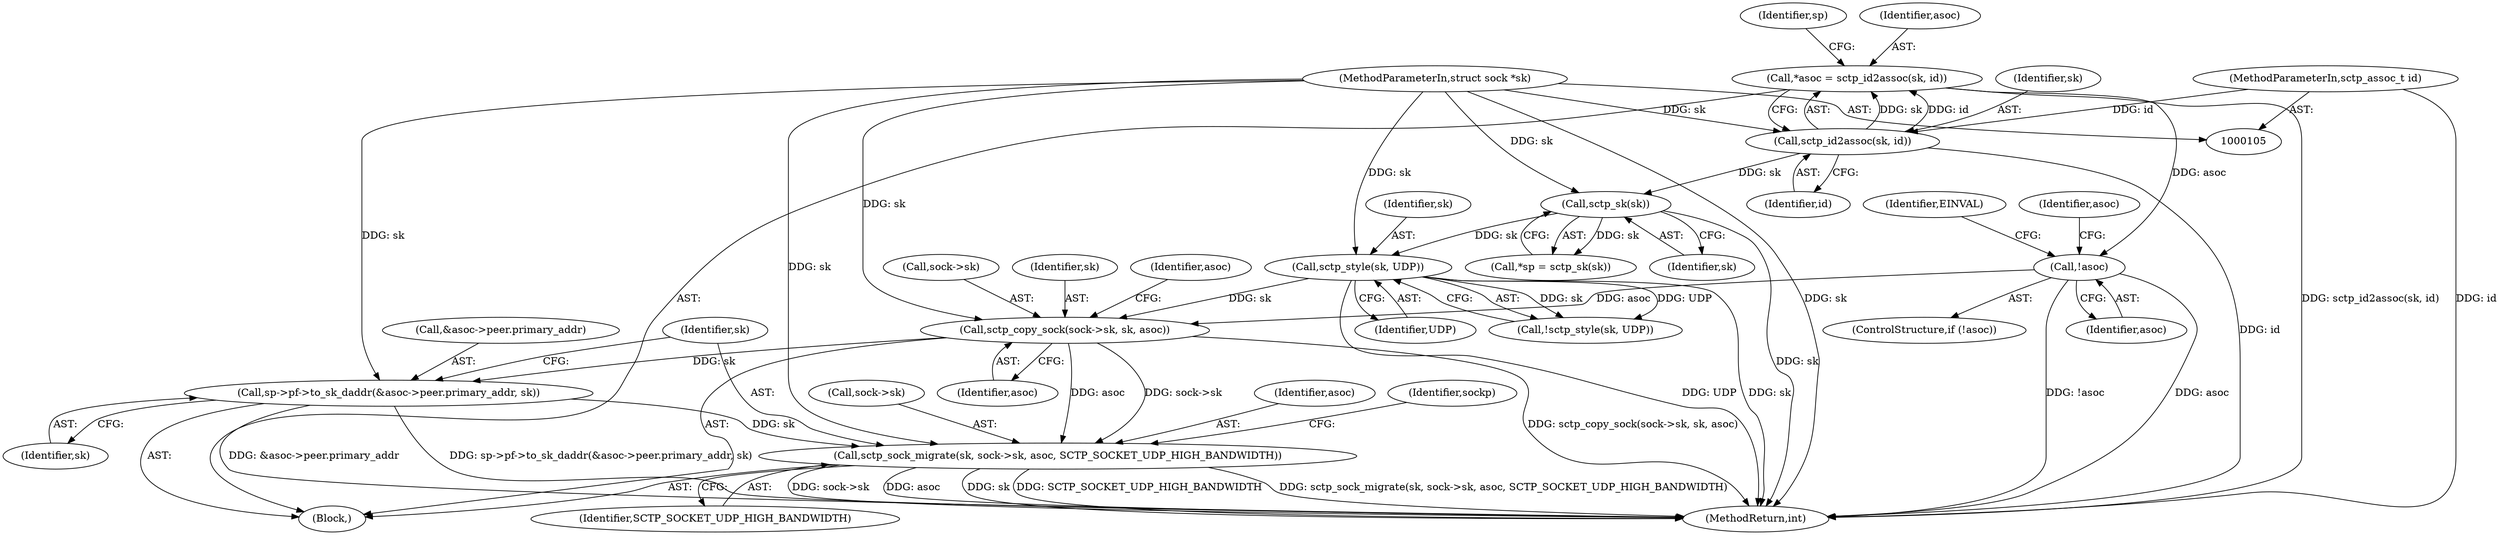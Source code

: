 digraph "0_linux_dfcb9f4f99f1e9a49e43398a7bfbf56927544af1@API" {
"1000165" [label="(Call,sctp_copy_sock(sock->sk, sk, asoc))"];
"1000143" [label="(Call,sctp_style(sk, UDP))"];
"1000119" [label="(Call,sctp_sk(sk))"];
"1000113" [label="(Call,sctp_id2assoc(sk, id))"];
"1000106" [label="(MethodParameterIn,struct sock *sk)"];
"1000107" [label="(MethodParameterIn,sctp_assoc_t id)"];
"1000127" [label="(Call,!asoc)"];
"1000111" [label="(Call,*asoc = sctp_id2assoc(sk, id))"];
"1000171" [label="(Call,sp->pf->to_sk_daddr(&asoc->peer.primary_addr, sk))"];
"1000179" [label="(Call,sctp_sock_migrate(sk, sock->sk, asoc, SCTP_SOCKET_UDP_HIGH_BANDWIDTH))"];
"1000131" [label="(Identifier,EINVAL)"];
"1000145" [label="(Identifier,UDP)"];
"1000179" [label="(Call,sctp_sock_migrate(sk, sock->sk, asoc, SCTP_SOCKET_UDP_HIGH_BANDWIDTH))"];
"1000169" [label="(Identifier,sk)"];
"1000117" [label="(Call,*sp = sctp_sk(sk))"];
"1000111" [label="(Call,*asoc = sctp_id2assoc(sk, id))"];
"1000172" [label="(Call,&asoc->peer.primary_addr)"];
"1000143" [label="(Call,sctp_style(sk, UDP))"];
"1000118" [label="(Identifier,sp)"];
"1000175" [label="(Identifier,asoc)"];
"1000120" [label="(Identifier,sk)"];
"1000106" [label="(MethodParameterIn,struct sock *sk)"];
"1000171" [label="(Call,sp->pf->to_sk_daddr(&asoc->peer.primary_addr, sk))"];
"1000115" [label="(Identifier,id)"];
"1000136" [label="(Identifier,asoc)"];
"1000181" [label="(Call,sock->sk)"];
"1000127" [label="(Call,!asoc)"];
"1000165" [label="(Call,sctp_copy_sock(sock->sk, sk, asoc))"];
"1000166" [label="(Call,sock->sk)"];
"1000188" [label="(Identifier,sockp)"];
"1000128" [label="(Identifier,asoc)"];
"1000126" [label="(ControlStructure,if (!asoc))"];
"1000114" [label="(Identifier,sk)"];
"1000109" [label="(Block,)"];
"1000185" [label="(Identifier,SCTP_SOCKET_UDP_HIGH_BANDWIDTH)"];
"1000113" [label="(Call,sctp_id2assoc(sk, id))"];
"1000192" [label="(MethodReturn,int)"];
"1000170" [label="(Identifier,asoc)"];
"1000144" [label="(Identifier,sk)"];
"1000180" [label="(Identifier,sk)"];
"1000119" [label="(Call,sctp_sk(sk))"];
"1000112" [label="(Identifier,asoc)"];
"1000178" [label="(Identifier,sk)"];
"1000142" [label="(Call,!sctp_style(sk, UDP))"];
"1000107" [label="(MethodParameterIn,sctp_assoc_t id)"];
"1000184" [label="(Identifier,asoc)"];
"1000165" -> "1000109"  [label="AST: "];
"1000165" -> "1000170"  [label="CFG: "];
"1000166" -> "1000165"  [label="AST: "];
"1000169" -> "1000165"  [label="AST: "];
"1000170" -> "1000165"  [label="AST: "];
"1000175" -> "1000165"  [label="CFG: "];
"1000165" -> "1000192"  [label="DDG: sctp_copy_sock(sock->sk, sk, asoc)"];
"1000143" -> "1000165"  [label="DDG: sk"];
"1000106" -> "1000165"  [label="DDG: sk"];
"1000127" -> "1000165"  [label="DDG: asoc"];
"1000165" -> "1000171"  [label="DDG: sk"];
"1000165" -> "1000179"  [label="DDG: sock->sk"];
"1000165" -> "1000179"  [label="DDG: asoc"];
"1000143" -> "1000142"  [label="AST: "];
"1000143" -> "1000145"  [label="CFG: "];
"1000144" -> "1000143"  [label="AST: "];
"1000145" -> "1000143"  [label="AST: "];
"1000142" -> "1000143"  [label="CFG: "];
"1000143" -> "1000192"  [label="DDG: sk"];
"1000143" -> "1000192"  [label="DDG: UDP"];
"1000143" -> "1000142"  [label="DDG: sk"];
"1000143" -> "1000142"  [label="DDG: UDP"];
"1000119" -> "1000143"  [label="DDG: sk"];
"1000106" -> "1000143"  [label="DDG: sk"];
"1000119" -> "1000117"  [label="AST: "];
"1000119" -> "1000120"  [label="CFG: "];
"1000120" -> "1000119"  [label="AST: "];
"1000117" -> "1000119"  [label="CFG: "];
"1000119" -> "1000192"  [label="DDG: sk"];
"1000119" -> "1000117"  [label="DDG: sk"];
"1000113" -> "1000119"  [label="DDG: sk"];
"1000106" -> "1000119"  [label="DDG: sk"];
"1000113" -> "1000111"  [label="AST: "];
"1000113" -> "1000115"  [label="CFG: "];
"1000114" -> "1000113"  [label="AST: "];
"1000115" -> "1000113"  [label="AST: "];
"1000111" -> "1000113"  [label="CFG: "];
"1000113" -> "1000192"  [label="DDG: id"];
"1000113" -> "1000111"  [label="DDG: sk"];
"1000113" -> "1000111"  [label="DDG: id"];
"1000106" -> "1000113"  [label="DDG: sk"];
"1000107" -> "1000113"  [label="DDG: id"];
"1000106" -> "1000105"  [label="AST: "];
"1000106" -> "1000192"  [label="DDG: sk"];
"1000106" -> "1000171"  [label="DDG: sk"];
"1000106" -> "1000179"  [label="DDG: sk"];
"1000107" -> "1000105"  [label="AST: "];
"1000107" -> "1000192"  [label="DDG: id"];
"1000127" -> "1000126"  [label="AST: "];
"1000127" -> "1000128"  [label="CFG: "];
"1000128" -> "1000127"  [label="AST: "];
"1000131" -> "1000127"  [label="CFG: "];
"1000136" -> "1000127"  [label="CFG: "];
"1000127" -> "1000192"  [label="DDG: !asoc"];
"1000127" -> "1000192"  [label="DDG: asoc"];
"1000111" -> "1000127"  [label="DDG: asoc"];
"1000111" -> "1000109"  [label="AST: "];
"1000112" -> "1000111"  [label="AST: "];
"1000118" -> "1000111"  [label="CFG: "];
"1000111" -> "1000192"  [label="DDG: sctp_id2assoc(sk, id)"];
"1000171" -> "1000109"  [label="AST: "];
"1000171" -> "1000178"  [label="CFG: "];
"1000172" -> "1000171"  [label="AST: "];
"1000178" -> "1000171"  [label="AST: "];
"1000180" -> "1000171"  [label="CFG: "];
"1000171" -> "1000192"  [label="DDG: &asoc->peer.primary_addr"];
"1000171" -> "1000192"  [label="DDG: sp->pf->to_sk_daddr(&asoc->peer.primary_addr, sk)"];
"1000171" -> "1000179"  [label="DDG: sk"];
"1000179" -> "1000109"  [label="AST: "];
"1000179" -> "1000185"  [label="CFG: "];
"1000180" -> "1000179"  [label="AST: "];
"1000181" -> "1000179"  [label="AST: "];
"1000184" -> "1000179"  [label="AST: "];
"1000185" -> "1000179"  [label="AST: "];
"1000188" -> "1000179"  [label="CFG: "];
"1000179" -> "1000192"  [label="DDG: SCTP_SOCKET_UDP_HIGH_BANDWIDTH"];
"1000179" -> "1000192"  [label="DDG: sctp_sock_migrate(sk, sock->sk, asoc, SCTP_SOCKET_UDP_HIGH_BANDWIDTH)"];
"1000179" -> "1000192"  [label="DDG: sock->sk"];
"1000179" -> "1000192"  [label="DDG: asoc"];
"1000179" -> "1000192"  [label="DDG: sk"];
}
